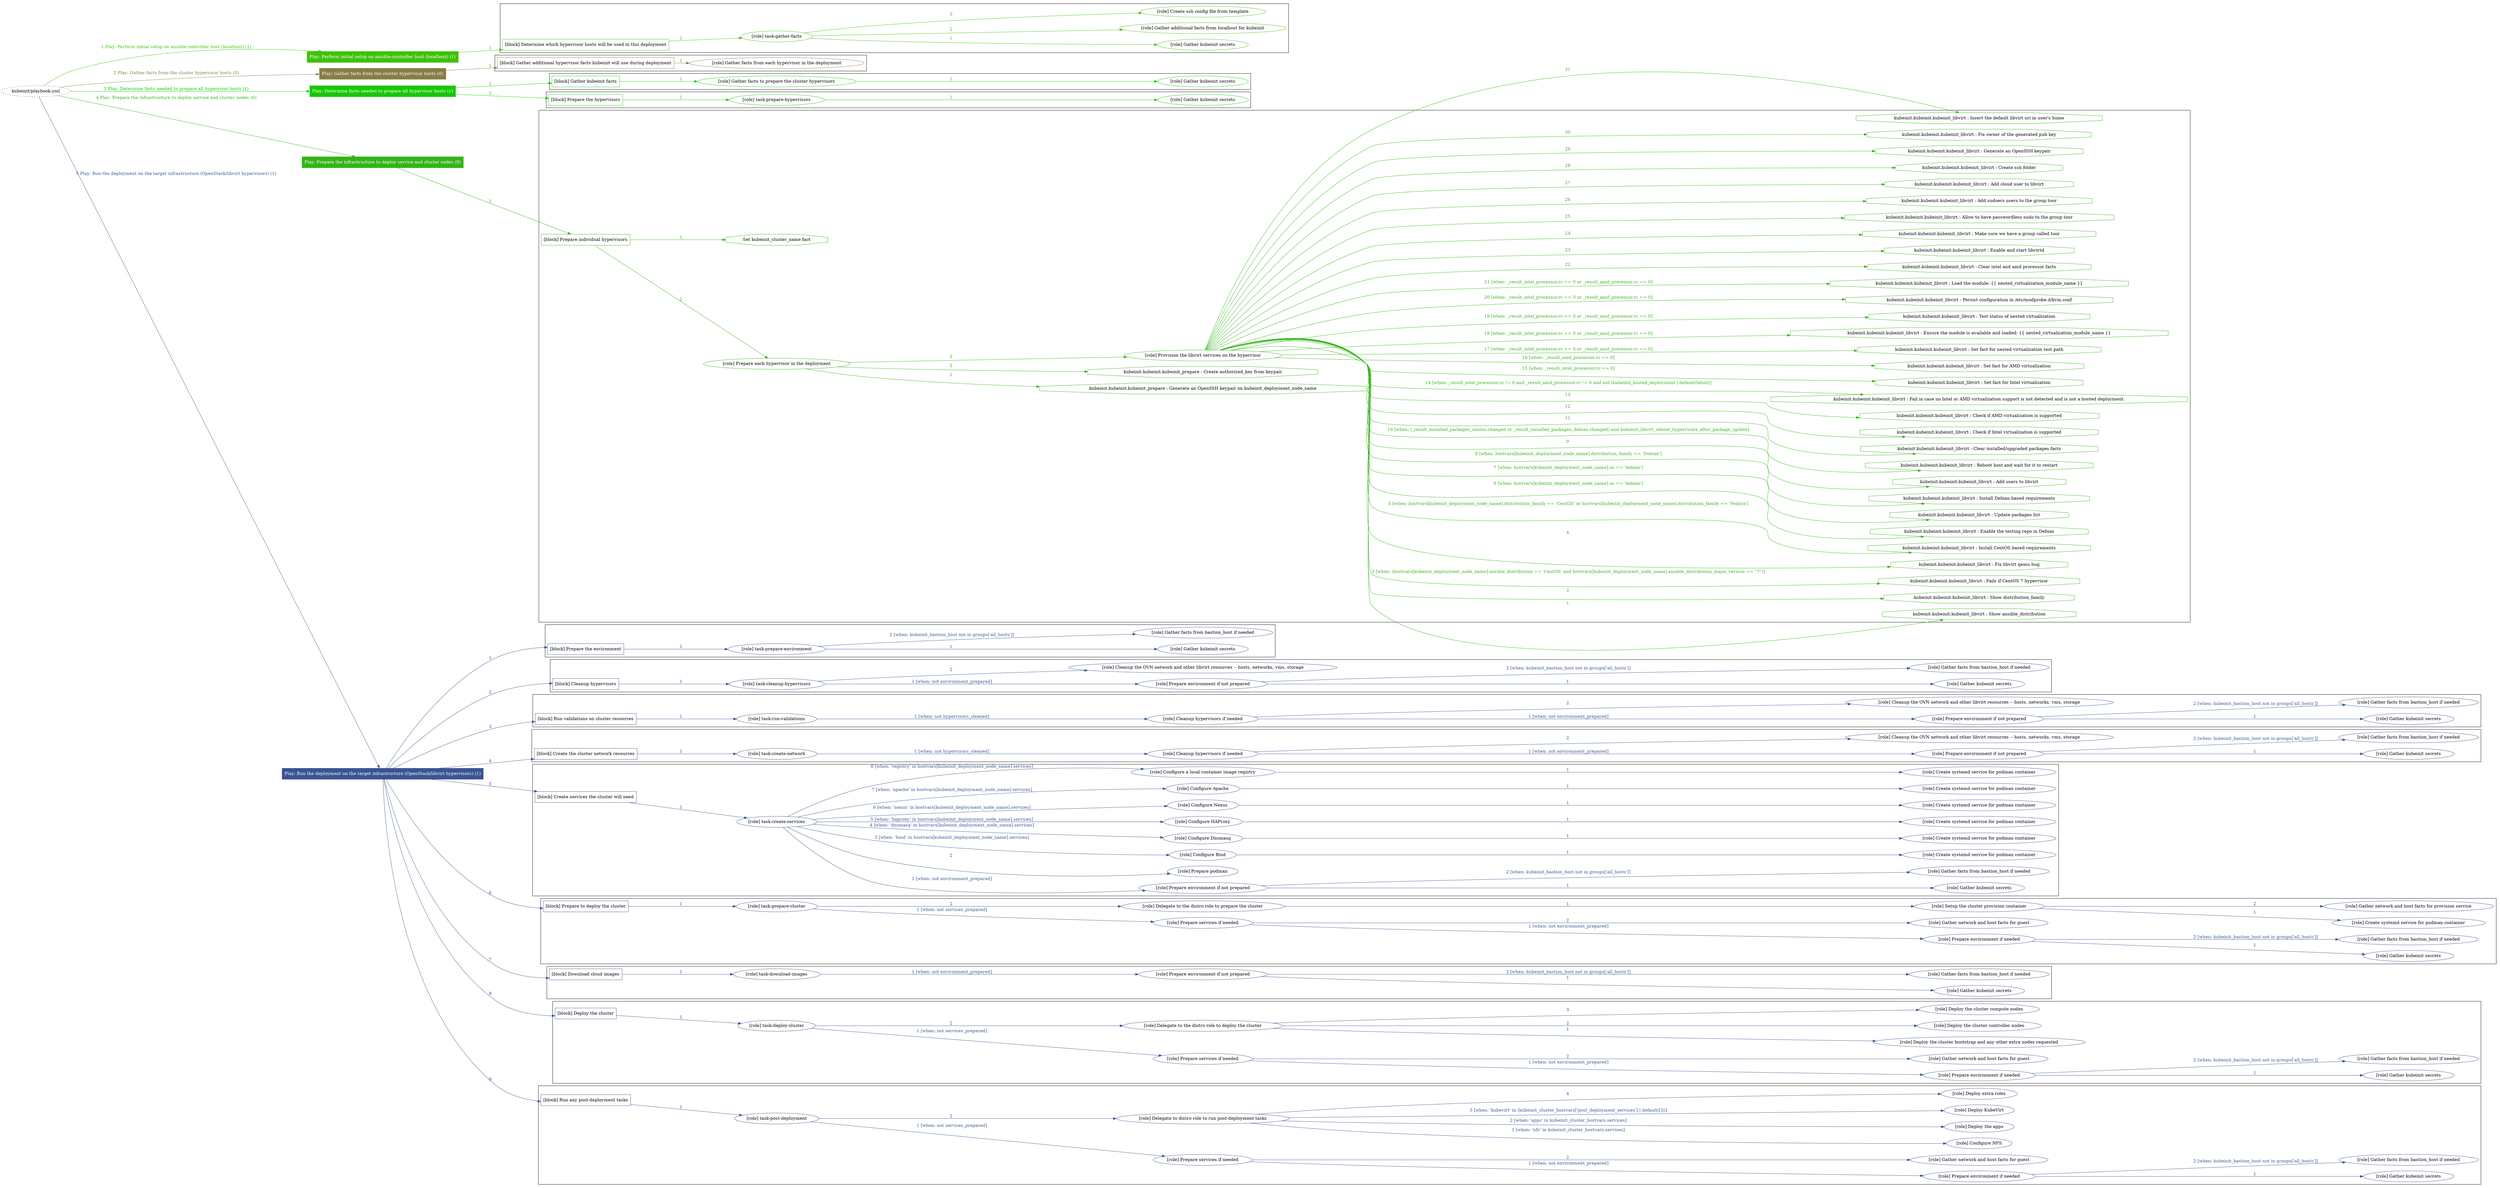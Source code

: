 digraph {
	graph [concentrate=true ordering=in rankdir=LR ratio=fill]
	edge [esep=5 sep=10]
	"kubeinit/playbook.yml" [URL="/home/runner/work/kubeinit/kubeinit/kubeinit/playbook.yml" id=playbook_3e2bcc07 style=dotted]
	"kubeinit/playbook.yml" -> play_c3a3f6b3 [label="1 Play: Perform initial setup on ansible-controller host (localhost) (1)" color="#3fc10b" fontcolor="#3fc10b" id=edge_play_c3a3f6b3 labeltooltip="1 Play: Perform initial setup on ansible-controller host (localhost) (1)" tooltip="1 Play: Perform initial setup on ansible-controller host (localhost) (1)"]
	subgraph "Play: Perform initial setup on ansible-controller host (localhost) (1)" {
		play_c3a3f6b3 [label="Play: Perform initial setup on ansible-controller host (localhost) (1)" URL="/home/runner/work/kubeinit/kubeinit/kubeinit/playbook.yml" color="#3fc10b" fontcolor="#ffffff" id=play_c3a3f6b3 shape=box style=filled tooltip=localhost]
		play_c3a3f6b3 -> block_80e42d96 [label=1 color="#3fc10b" fontcolor="#3fc10b" id=edge_block_80e42d96 labeltooltip=1 tooltip=1]
		subgraph cluster_block_80e42d96 {
			block_80e42d96 [label="[block] Determine which hypervisor hosts will be used in this deployment" URL="/home/runner/work/kubeinit/kubeinit/kubeinit/playbook.yml" color="#3fc10b" id=block_80e42d96 labeltooltip="Determine which hypervisor hosts will be used in this deployment" shape=box tooltip="Determine which hypervisor hosts will be used in this deployment"]
			block_80e42d96 -> role_7d3b7edd [label="1 " color="#3fc10b" fontcolor="#3fc10b" id=edge_role_7d3b7edd labeltooltip="1 " tooltip="1 "]
			subgraph "task-gather-facts" {
				role_7d3b7edd [label="[role] task-gather-facts" URL="/home/runner/work/kubeinit/kubeinit/kubeinit/playbook.yml" color="#3fc10b" id=role_7d3b7edd tooltip="task-gather-facts"]
				role_7d3b7edd -> role_4121a354 [label="1 " color="#3fc10b" fontcolor="#3fc10b" id=edge_role_4121a354 labeltooltip="1 " tooltip="1 "]
				subgraph "Gather kubeinit secrets" {
					role_4121a354 [label="[role] Gather kubeinit secrets" URL="/home/runner/.ansible/collections/ansible_collections/kubeinit/kubeinit/roles/kubeinit_prepare/tasks/build_hypervisors_group.yml" color="#3fc10b" id=role_4121a354 tooltip="Gather kubeinit secrets"]
				}
				role_7d3b7edd -> role_ee8de74e [label="2 " color="#3fc10b" fontcolor="#3fc10b" id=edge_role_ee8de74e labeltooltip="2 " tooltip="2 "]
				subgraph "Gather additional facts from localhost for kubeinit" {
					role_ee8de74e [label="[role] Gather additional facts from localhost for kubeinit" URL="/home/runner/.ansible/collections/ansible_collections/kubeinit/kubeinit/roles/kubeinit_prepare/tasks/build_hypervisors_group.yml" color="#3fc10b" id=role_ee8de74e tooltip="Gather additional facts from localhost for kubeinit"]
				}
				role_7d3b7edd -> role_7722921c [label="3 " color="#3fc10b" fontcolor="#3fc10b" id=edge_role_7722921c labeltooltip="3 " tooltip="3 "]
				subgraph "Create ssh config file from template" {
					role_7722921c [label="[role] Create ssh config file from template" URL="/home/runner/.ansible/collections/ansible_collections/kubeinit/kubeinit/roles/kubeinit_prepare/tasks/build_hypervisors_group.yml" color="#3fc10b" id=role_7722921c tooltip="Create ssh config file from template"]
				}
			}
		}
	}
	"kubeinit/playbook.yml" -> play_b40d03c0 [label="2 Play: Gather facts from the cluster hypervisor hosts (0)" color="#887d44" fontcolor="#887d44" id=edge_play_b40d03c0 labeltooltip="2 Play: Gather facts from the cluster hypervisor hosts (0)" tooltip="2 Play: Gather facts from the cluster hypervisor hosts (0)"]
	subgraph "Play: Gather facts from the cluster hypervisor hosts (0)" {
		play_b40d03c0 [label="Play: Gather facts from the cluster hypervisor hosts (0)" URL="/home/runner/work/kubeinit/kubeinit/kubeinit/playbook.yml" color="#887d44" fontcolor="#ffffff" id=play_b40d03c0 shape=box style=filled tooltip="Play: Gather facts from the cluster hypervisor hosts (0)"]
		play_b40d03c0 -> block_a05f898f [label=1 color="#887d44" fontcolor="#887d44" id=edge_block_a05f898f labeltooltip=1 tooltip=1]
		subgraph cluster_block_a05f898f {
			block_a05f898f [label="[block] Gather additional hypervisor facts kubeinit will use during deployment" URL="/home/runner/work/kubeinit/kubeinit/kubeinit/playbook.yml" color="#887d44" id=block_a05f898f labeltooltip="Gather additional hypervisor facts kubeinit will use during deployment" shape=box tooltip="Gather additional hypervisor facts kubeinit will use during deployment"]
			block_a05f898f -> role_776a8756 [label="1 " color="#887d44" fontcolor="#887d44" id=edge_role_776a8756 labeltooltip="1 " tooltip="1 "]
			subgraph "Gather facts from each hypervisor in the deployment" {
				role_776a8756 [label="[role] Gather facts from each hypervisor in the deployment" URL="/home/runner/work/kubeinit/kubeinit/kubeinit/playbook.yml" color="#887d44" id=role_776a8756 tooltip="Gather facts from each hypervisor in the deployment"]
			}
		}
	}
	"kubeinit/playbook.yml" -> play_dd39e7e5 [label="3 Play: Determine facts needed to prepare all hypervisor hosts (1)" color="#17c705" fontcolor="#17c705" id=edge_play_dd39e7e5 labeltooltip="3 Play: Determine facts needed to prepare all hypervisor hosts (1)" tooltip="3 Play: Determine facts needed to prepare all hypervisor hosts (1)"]
	subgraph "Play: Determine facts needed to prepare all hypervisor hosts (1)" {
		play_dd39e7e5 [label="Play: Determine facts needed to prepare all hypervisor hosts (1)" URL="/home/runner/work/kubeinit/kubeinit/kubeinit/playbook.yml" color="#17c705" fontcolor="#ffffff" id=play_dd39e7e5 shape=box style=filled tooltip=localhost]
		play_dd39e7e5 -> block_f15685fe [label=1 color="#17c705" fontcolor="#17c705" id=edge_block_f15685fe labeltooltip=1 tooltip=1]
		subgraph cluster_block_f15685fe {
			block_f15685fe [label="[block] Gather kubeinit facts" URL="/home/runner/work/kubeinit/kubeinit/kubeinit/playbook.yml" color="#17c705" id=block_f15685fe labeltooltip="Gather kubeinit facts" shape=box tooltip="Gather kubeinit facts"]
			block_f15685fe -> role_95245701 [label="1 " color="#17c705" fontcolor="#17c705" id=edge_role_95245701 labeltooltip="1 " tooltip="1 "]
			subgraph "Gather facts to prepare the cluster hypervisors" {
				role_95245701 [label="[role] Gather facts to prepare the cluster hypervisors" URL="/home/runner/work/kubeinit/kubeinit/kubeinit/playbook.yml" color="#17c705" id=role_95245701 tooltip="Gather facts to prepare the cluster hypervisors"]
				role_95245701 -> role_dbf1093f [label="1 " color="#17c705" fontcolor="#17c705" id=edge_role_dbf1093f labeltooltip="1 " tooltip="1 "]
				subgraph "Gather kubeinit secrets" {
					role_dbf1093f [label="[role] Gather kubeinit secrets" URL="/home/runner/.ansible/collections/ansible_collections/kubeinit/kubeinit/roles/kubeinit_prepare/tasks/gather_kubeinit_facts.yml" color="#17c705" id=role_dbf1093f tooltip="Gather kubeinit secrets"]
				}
			}
		}
		play_dd39e7e5 -> block_f5ebc68c [label=2 color="#17c705" fontcolor="#17c705" id=edge_block_f5ebc68c labeltooltip=2 tooltip=2]
		subgraph cluster_block_f5ebc68c {
			block_f5ebc68c [label="[block] Prepare the hypervisors" URL="/home/runner/work/kubeinit/kubeinit/kubeinit/playbook.yml" color="#17c705" id=block_f5ebc68c labeltooltip="Prepare the hypervisors" shape=box tooltip="Prepare the hypervisors"]
			block_f5ebc68c -> role_224ddbe0 [label="1 " color="#17c705" fontcolor="#17c705" id=edge_role_224ddbe0 labeltooltip="1 " tooltip="1 "]
			subgraph "task-prepare-hypervisors" {
				role_224ddbe0 [label="[role] task-prepare-hypervisors" URL="/home/runner/work/kubeinit/kubeinit/kubeinit/playbook.yml" color="#17c705" id=role_224ddbe0 tooltip="task-prepare-hypervisors"]
				role_224ddbe0 -> role_e5682f6f [label="1 " color="#17c705" fontcolor="#17c705" id=edge_role_e5682f6f labeltooltip="1 " tooltip="1 "]
				subgraph "Gather kubeinit secrets" {
					role_e5682f6f [label="[role] Gather kubeinit secrets" URL="/home/runner/.ansible/collections/ansible_collections/kubeinit/kubeinit/roles/kubeinit_prepare/tasks/gather_kubeinit_facts.yml" color="#17c705" id=role_e5682f6f tooltip="Gather kubeinit secrets"]
				}
			}
		}
	}
	"kubeinit/playbook.yml" -> play_b49f8772 [label="4 Play: Prepare the infrastructure to deploy service and cluster nodes (0)" color="#33b418" fontcolor="#33b418" id=edge_play_b49f8772 labeltooltip="4 Play: Prepare the infrastructure to deploy service and cluster nodes (0)" tooltip="4 Play: Prepare the infrastructure to deploy service and cluster nodes (0)"]
	subgraph "Play: Prepare the infrastructure to deploy service and cluster nodes (0)" {
		play_b49f8772 [label="Play: Prepare the infrastructure to deploy service and cluster nodes (0)" URL="/home/runner/work/kubeinit/kubeinit/kubeinit/playbook.yml" color="#33b418" fontcolor="#ffffff" id=play_b49f8772 shape=box style=filled tooltip="Play: Prepare the infrastructure to deploy service and cluster nodes (0)"]
		play_b49f8772 -> block_5161c739 [label=1 color="#33b418" fontcolor="#33b418" id=edge_block_5161c739 labeltooltip=1 tooltip=1]
		subgraph cluster_block_5161c739 {
			block_5161c739 [label="[block] Prepare individual hypervisors" URL="/home/runner/work/kubeinit/kubeinit/kubeinit/playbook.yml" color="#33b418" id=block_5161c739 labeltooltip="Prepare individual hypervisors" shape=box tooltip="Prepare individual hypervisors"]
			block_5161c739 -> role_b09533ea [label="2 " color="#33b418" fontcolor="#33b418" id=edge_role_b09533ea labeltooltip="2 " tooltip="2 "]
			subgraph "Prepare each hypervisor in the deployment" {
				role_b09533ea [label="[role] Prepare each hypervisor in the deployment" URL="/home/runner/work/kubeinit/kubeinit/kubeinit/playbook.yml" color="#33b418" id=role_b09533ea tooltip="Prepare each hypervisor in the deployment"]
				task_c552a7cc [label="kubeinit.kubeinit.kubeinit_prepare : Generate an OpenSSH keypair on kubeinit_deployment_node_name" URL="/home/runner/.ansible/collections/ansible_collections/kubeinit/kubeinit/roles/kubeinit_prepare/tasks/prepare_hypervisor.yml" color="#33b418" id=task_c552a7cc shape=octagon tooltip="kubeinit.kubeinit.kubeinit_prepare : Generate an OpenSSH keypair on kubeinit_deployment_node_name"]
				role_b09533ea -> task_c552a7cc [label="1 " color="#33b418" fontcolor="#33b418" id=edge_task_c552a7cc labeltooltip="1 " tooltip="1 "]
				task_c1643ca0 [label="kubeinit.kubeinit.kubeinit_prepare : Create authorized_key from keypair" URL="/home/runner/.ansible/collections/ansible_collections/kubeinit/kubeinit/roles/kubeinit_prepare/tasks/prepare_hypervisor.yml" color="#33b418" id=task_c1643ca0 shape=octagon tooltip="kubeinit.kubeinit.kubeinit_prepare : Create authorized_key from keypair"]
				role_b09533ea -> task_c1643ca0 [label="2 " color="#33b418" fontcolor="#33b418" id=edge_task_c1643ca0 labeltooltip="2 " tooltip="2 "]
				role_b09533ea -> role_4b8b5ce4 [label="3 " color="#33b418" fontcolor="#33b418" id=edge_role_4b8b5ce4 labeltooltip="3 " tooltip="3 "]
				subgraph "Provision the libvirt services on the hypervisor" {
					role_4b8b5ce4 [label="[role] Provision the libvirt services on the hypervisor" URL="/home/runner/.ansible/collections/ansible_collections/kubeinit/kubeinit/roles/kubeinit_prepare/tasks/prepare_hypervisor.yml" color="#33b418" id=role_4b8b5ce4 tooltip="Provision the libvirt services on the hypervisor"]
					task_7d5839a0 [label="kubeinit.kubeinit.kubeinit_libvirt : Show ansible_distribution" URL="/home/runner/.ansible/collections/ansible_collections/kubeinit/kubeinit/roles/kubeinit_libvirt/tasks/main.yml" color="#33b418" id=task_7d5839a0 shape=octagon tooltip="kubeinit.kubeinit.kubeinit_libvirt : Show ansible_distribution"]
					role_4b8b5ce4 -> task_7d5839a0 [label="1 " color="#33b418" fontcolor="#33b418" id=edge_task_7d5839a0 labeltooltip="1 " tooltip="1 "]
					task_f6fca735 [label="kubeinit.kubeinit.kubeinit_libvirt : Show distribution_family" URL="/home/runner/.ansible/collections/ansible_collections/kubeinit/kubeinit/roles/kubeinit_libvirt/tasks/main.yml" color="#33b418" id=task_f6fca735 shape=octagon tooltip="kubeinit.kubeinit.kubeinit_libvirt : Show distribution_family"]
					role_4b8b5ce4 -> task_f6fca735 [label="2 " color="#33b418" fontcolor="#33b418" id=edge_task_f6fca735 labeltooltip="2 " tooltip="2 "]
					task_0865f07f [label="kubeinit.kubeinit.kubeinit_libvirt : Fails if CentOS 7 hypervisor" URL="/home/runner/.ansible/collections/ansible_collections/kubeinit/kubeinit/roles/kubeinit_libvirt/tasks/main.yml" color="#33b418" id=task_0865f07f shape=octagon tooltip="kubeinit.kubeinit.kubeinit_libvirt : Fails if CentOS 7 hypervisor"]
					role_4b8b5ce4 -> task_0865f07f [label="3 [when: (hostvars[kubeinit_deployment_node_name].ansible_distribution == 'CentOS' and hostvars[kubeinit_deployment_node_name].ansible_distribution_major_version == \"7\")]" color="#33b418" fontcolor="#33b418" id=edge_task_0865f07f labeltooltip="3 [when: (hostvars[kubeinit_deployment_node_name].ansible_distribution == 'CentOS' and hostvars[kubeinit_deployment_node_name].ansible_distribution_major_version == \"7\")]" tooltip="3 [when: (hostvars[kubeinit_deployment_node_name].ansible_distribution == 'CentOS' and hostvars[kubeinit_deployment_node_name].ansible_distribution_major_version == \"7\")]"]
					task_fbcb80d1 [label="kubeinit.kubeinit.kubeinit_libvirt : Fix libvirt qemu bug" URL="/home/runner/.ansible/collections/ansible_collections/kubeinit/kubeinit/roles/kubeinit_libvirt/tasks/main.yml" color="#33b418" id=task_fbcb80d1 shape=octagon tooltip="kubeinit.kubeinit.kubeinit_libvirt : Fix libvirt qemu bug"]
					role_4b8b5ce4 -> task_fbcb80d1 [label="4 " color="#33b418" fontcolor="#33b418" id=edge_task_fbcb80d1 labeltooltip="4 " tooltip="4 "]
					task_3a3e3b2c [label="kubeinit.kubeinit.kubeinit_libvirt : Install CentOS based requirements" URL="/home/runner/.ansible/collections/ansible_collections/kubeinit/kubeinit/roles/kubeinit_libvirt/tasks/main.yml" color="#33b418" id=task_3a3e3b2c shape=octagon tooltip="kubeinit.kubeinit.kubeinit_libvirt : Install CentOS based requirements"]
					role_4b8b5ce4 -> task_3a3e3b2c [label="5 [when: hostvars[kubeinit_deployment_node_name].distribution_family == 'CentOS' or hostvars[kubeinit_deployment_node_name].distribution_family == 'Fedora']" color="#33b418" fontcolor="#33b418" id=edge_task_3a3e3b2c labeltooltip="5 [when: hostvars[kubeinit_deployment_node_name].distribution_family == 'CentOS' or hostvars[kubeinit_deployment_node_name].distribution_family == 'Fedora']" tooltip="5 [when: hostvars[kubeinit_deployment_node_name].distribution_family == 'CentOS' or hostvars[kubeinit_deployment_node_name].distribution_family == 'Fedora']"]
					task_eb75c5d6 [label="kubeinit.kubeinit.kubeinit_libvirt : Enable the testing repo in Debian" URL="/home/runner/.ansible/collections/ansible_collections/kubeinit/kubeinit/roles/kubeinit_libvirt/tasks/main.yml" color="#33b418" id=task_eb75c5d6 shape=octagon tooltip="kubeinit.kubeinit.kubeinit_libvirt : Enable the testing repo in Debian"]
					role_4b8b5ce4 -> task_eb75c5d6 [label="6 [when: hostvars[kubeinit_deployment_node_name].os == 'debian']" color="#33b418" fontcolor="#33b418" id=edge_task_eb75c5d6 labeltooltip="6 [when: hostvars[kubeinit_deployment_node_name].os == 'debian']" tooltip="6 [when: hostvars[kubeinit_deployment_node_name].os == 'debian']"]
					task_ef83c816 [label="kubeinit.kubeinit.kubeinit_libvirt : Update packages list" URL="/home/runner/.ansible/collections/ansible_collections/kubeinit/kubeinit/roles/kubeinit_libvirt/tasks/main.yml" color="#33b418" id=task_ef83c816 shape=octagon tooltip="kubeinit.kubeinit.kubeinit_libvirt : Update packages list"]
					role_4b8b5ce4 -> task_ef83c816 [label="7 [when: hostvars[kubeinit_deployment_node_name].os == 'debian']" color="#33b418" fontcolor="#33b418" id=edge_task_ef83c816 labeltooltip="7 [when: hostvars[kubeinit_deployment_node_name].os == 'debian']" tooltip="7 [when: hostvars[kubeinit_deployment_node_name].os == 'debian']"]
					task_a7476821 [label="kubeinit.kubeinit.kubeinit_libvirt : Install Debian based requirements" URL="/home/runner/.ansible/collections/ansible_collections/kubeinit/kubeinit/roles/kubeinit_libvirt/tasks/main.yml" color="#33b418" id=task_a7476821 shape=octagon tooltip="kubeinit.kubeinit.kubeinit_libvirt : Install Debian based requirements"]
					role_4b8b5ce4 -> task_a7476821 [label="8 [when: hostvars[kubeinit_deployment_node_name].distribution_family == 'Debian']" color="#33b418" fontcolor="#33b418" id=edge_task_a7476821 labeltooltip="8 [when: hostvars[kubeinit_deployment_node_name].distribution_family == 'Debian']" tooltip="8 [when: hostvars[kubeinit_deployment_node_name].distribution_family == 'Debian']"]
					task_234e4c00 [label="kubeinit.kubeinit.kubeinit_libvirt : Add users to libvirt" URL="/home/runner/.ansible/collections/ansible_collections/kubeinit/kubeinit/roles/kubeinit_libvirt/tasks/main.yml" color="#33b418" id=task_234e4c00 shape=octagon tooltip="kubeinit.kubeinit.kubeinit_libvirt : Add users to libvirt"]
					role_4b8b5ce4 -> task_234e4c00 [label="9 " color="#33b418" fontcolor="#33b418" id=edge_task_234e4c00 labeltooltip="9 " tooltip="9 "]
					task_f84a311e [label="kubeinit.kubeinit.kubeinit_libvirt : Reboot host and wait for it to restart" URL="/home/runner/.ansible/collections/ansible_collections/kubeinit/kubeinit/roles/kubeinit_libvirt/tasks/main.yml" color="#33b418" id=task_f84a311e shape=octagon tooltip="kubeinit.kubeinit.kubeinit_libvirt : Reboot host and wait for it to restart"]
					role_4b8b5ce4 -> task_f84a311e [label="10 [when: (_result_installed_packages_centos.changed or _result_installed_packages_debian.changed) and kubeinit_libvirt_reboot_hypervisors_after_package_update]" color="#33b418" fontcolor="#33b418" id=edge_task_f84a311e labeltooltip="10 [when: (_result_installed_packages_centos.changed or _result_installed_packages_debian.changed) and kubeinit_libvirt_reboot_hypervisors_after_package_update]" tooltip="10 [when: (_result_installed_packages_centos.changed or _result_installed_packages_debian.changed) and kubeinit_libvirt_reboot_hypervisors_after_package_update]"]
					task_44fb0ab3 [label="kubeinit.kubeinit.kubeinit_libvirt : Clear installed/upgraded packages facts" URL="/home/runner/.ansible/collections/ansible_collections/kubeinit/kubeinit/roles/kubeinit_libvirt/tasks/main.yml" color="#33b418" id=task_44fb0ab3 shape=octagon tooltip="kubeinit.kubeinit.kubeinit_libvirt : Clear installed/upgraded packages facts"]
					role_4b8b5ce4 -> task_44fb0ab3 [label="11 " color="#33b418" fontcolor="#33b418" id=edge_task_44fb0ab3 labeltooltip="11 " tooltip="11 "]
					task_ab1074c9 [label="kubeinit.kubeinit.kubeinit_libvirt : Check if Intel virtualization is supported" URL="/home/runner/.ansible/collections/ansible_collections/kubeinit/kubeinit/roles/kubeinit_libvirt/tasks/main.yml" color="#33b418" id=task_ab1074c9 shape=octagon tooltip="kubeinit.kubeinit.kubeinit_libvirt : Check if Intel virtualization is supported"]
					role_4b8b5ce4 -> task_ab1074c9 [label="12 " color="#33b418" fontcolor="#33b418" id=edge_task_ab1074c9 labeltooltip="12 " tooltip="12 "]
					task_69f9c2de [label="kubeinit.kubeinit.kubeinit_libvirt : Check if AMD virtualization is supported" URL="/home/runner/.ansible/collections/ansible_collections/kubeinit/kubeinit/roles/kubeinit_libvirt/tasks/main.yml" color="#33b418" id=task_69f9c2de shape=octagon tooltip="kubeinit.kubeinit.kubeinit_libvirt : Check if AMD virtualization is supported"]
					role_4b8b5ce4 -> task_69f9c2de [label="13 " color="#33b418" fontcolor="#33b418" id=edge_task_69f9c2de labeltooltip="13 " tooltip="13 "]
					task_80cff803 [label="kubeinit.kubeinit.kubeinit_libvirt : Fail in case no Intel or AMD virtualization support is not detected and is not a hosted deployment." URL="/home/runner/.ansible/collections/ansible_collections/kubeinit/kubeinit/roles/kubeinit_libvirt/tasks/main.yml" color="#33b418" id=task_80cff803 shape=octagon tooltip="kubeinit.kubeinit.kubeinit_libvirt : Fail in case no Intel or AMD virtualization support is not detected and is not a hosted deployment."]
					role_4b8b5ce4 -> task_80cff803 [label="14 [when: _result_intel_processor.rc != 0 and _result_amd_processor.rc != 0 and not (kubeinit_hosted_deployment | default(false))]" color="#33b418" fontcolor="#33b418" id=edge_task_80cff803 labeltooltip="14 [when: _result_intel_processor.rc != 0 and _result_amd_processor.rc != 0 and not (kubeinit_hosted_deployment | default(false))]" tooltip="14 [when: _result_intel_processor.rc != 0 and _result_amd_processor.rc != 0 and not (kubeinit_hosted_deployment | default(false))]"]
					task_e12cadcc [label="kubeinit.kubeinit.kubeinit_libvirt : Set fact for Intel virtualization" URL="/home/runner/.ansible/collections/ansible_collections/kubeinit/kubeinit/roles/kubeinit_libvirt/tasks/main.yml" color="#33b418" id=task_e12cadcc shape=octagon tooltip="kubeinit.kubeinit.kubeinit_libvirt : Set fact for Intel virtualization"]
					role_4b8b5ce4 -> task_e12cadcc [label="15 [when: _result_intel_processor.rc == 0]" color="#33b418" fontcolor="#33b418" id=edge_task_e12cadcc labeltooltip="15 [when: _result_intel_processor.rc == 0]" tooltip="15 [when: _result_intel_processor.rc == 0]"]
					task_4eb40921 [label="kubeinit.kubeinit.kubeinit_libvirt : Set fact for AMD virtualization" URL="/home/runner/.ansible/collections/ansible_collections/kubeinit/kubeinit/roles/kubeinit_libvirt/tasks/main.yml" color="#33b418" id=task_4eb40921 shape=octagon tooltip="kubeinit.kubeinit.kubeinit_libvirt : Set fact for AMD virtualization"]
					role_4b8b5ce4 -> task_4eb40921 [label="16 [when: _result_amd_processor.rc == 0]" color="#33b418" fontcolor="#33b418" id=edge_task_4eb40921 labeltooltip="16 [when: _result_amd_processor.rc == 0]" tooltip="16 [when: _result_amd_processor.rc == 0]"]
					task_db339c1f [label="kubeinit.kubeinit.kubeinit_libvirt : Set fact for nested virtualization test path" URL="/home/runner/.ansible/collections/ansible_collections/kubeinit/kubeinit/roles/kubeinit_libvirt/tasks/main.yml" color="#33b418" id=task_db339c1f shape=octagon tooltip="kubeinit.kubeinit.kubeinit_libvirt : Set fact for nested virtualization test path"]
					role_4b8b5ce4 -> task_db339c1f [label="17 [when: _result_intel_processor.rc == 0 or _result_amd_processor.rc == 0]" color="#33b418" fontcolor="#33b418" id=edge_task_db339c1f labeltooltip="17 [when: _result_intel_processor.rc == 0 or _result_amd_processor.rc == 0]" tooltip="17 [when: _result_intel_processor.rc == 0 or _result_amd_processor.rc == 0]"]
					task_c320a2b2 [label="kubeinit.kubeinit.kubeinit_libvirt : Ensure the module is available and loaded: {{ nested_virtualization_module_name }}" URL="/home/runner/.ansible/collections/ansible_collections/kubeinit/kubeinit/roles/kubeinit_libvirt/tasks/main.yml" color="#33b418" id=task_c320a2b2 shape=octagon tooltip="kubeinit.kubeinit.kubeinit_libvirt : Ensure the module is available and loaded: {{ nested_virtualization_module_name }}"]
					role_4b8b5ce4 -> task_c320a2b2 [label="18 [when: _result_intel_processor.rc == 0 or _result_amd_processor.rc == 0]" color="#33b418" fontcolor="#33b418" id=edge_task_c320a2b2 labeltooltip="18 [when: _result_intel_processor.rc == 0 or _result_amd_processor.rc == 0]" tooltip="18 [when: _result_intel_processor.rc == 0 or _result_amd_processor.rc == 0]"]
					task_844d5433 [label="kubeinit.kubeinit.kubeinit_libvirt : Test status of nested virtualization" URL="/home/runner/.ansible/collections/ansible_collections/kubeinit/kubeinit/roles/kubeinit_libvirt/tasks/main.yml" color="#33b418" id=task_844d5433 shape=octagon tooltip="kubeinit.kubeinit.kubeinit_libvirt : Test status of nested virtualization"]
					role_4b8b5ce4 -> task_844d5433 [label="19 [when: _result_intel_processor.rc == 0 or _result_amd_processor.rc == 0]" color="#33b418" fontcolor="#33b418" id=edge_task_844d5433 labeltooltip="19 [when: _result_intel_processor.rc == 0 or _result_amd_processor.rc == 0]" tooltip="19 [when: _result_intel_processor.rc == 0 or _result_amd_processor.rc == 0]"]
					task_b4e64ec5 [label="kubeinit.kubeinit.kubeinit_libvirt : Persist configuration in /etc/modprobe.d/kvm.conf" URL="/home/runner/.ansible/collections/ansible_collections/kubeinit/kubeinit/roles/kubeinit_libvirt/tasks/main.yml" color="#33b418" id=task_b4e64ec5 shape=octagon tooltip="kubeinit.kubeinit.kubeinit_libvirt : Persist configuration in /etc/modprobe.d/kvm.conf"]
					role_4b8b5ce4 -> task_b4e64ec5 [label="20 [when: _result_intel_processor.rc == 0 or _result_amd_processor.rc == 0]" color="#33b418" fontcolor="#33b418" id=edge_task_b4e64ec5 labeltooltip="20 [when: _result_intel_processor.rc == 0 or _result_amd_processor.rc == 0]" tooltip="20 [when: _result_intel_processor.rc == 0 or _result_amd_processor.rc == 0]"]
					task_6e6fcc05 [label="kubeinit.kubeinit.kubeinit_libvirt : Load the module: {{ nested_virtualization_module_name }}" URL="/home/runner/.ansible/collections/ansible_collections/kubeinit/kubeinit/roles/kubeinit_libvirt/tasks/main.yml" color="#33b418" id=task_6e6fcc05 shape=octagon tooltip="kubeinit.kubeinit.kubeinit_libvirt : Load the module: {{ nested_virtualization_module_name }}"]
					role_4b8b5ce4 -> task_6e6fcc05 [label="21 [when: _result_intel_processor.rc == 0 or _result_amd_processor.rc == 0]" color="#33b418" fontcolor="#33b418" id=edge_task_6e6fcc05 labeltooltip="21 [when: _result_intel_processor.rc == 0 or _result_amd_processor.rc == 0]" tooltip="21 [when: _result_intel_processor.rc == 0 or _result_amd_processor.rc == 0]"]
					task_4484b54c [label="kubeinit.kubeinit.kubeinit_libvirt : Clear intel and amd processor facts" URL="/home/runner/.ansible/collections/ansible_collections/kubeinit/kubeinit/roles/kubeinit_libvirt/tasks/main.yml" color="#33b418" id=task_4484b54c shape=octagon tooltip="kubeinit.kubeinit.kubeinit_libvirt : Clear intel and amd processor facts"]
					role_4b8b5ce4 -> task_4484b54c [label="22 " color="#33b418" fontcolor="#33b418" id=edge_task_4484b54c labeltooltip="22 " tooltip="22 "]
					task_53c6856a [label="kubeinit.kubeinit.kubeinit_libvirt : Enable and start libvirtd" URL="/home/runner/.ansible/collections/ansible_collections/kubeinit/kubeinit/roles/kubeinit_libvirt/tasks/main.yml" color="#33b418" id=task_53c6856a shape=octagon tooltip="kubeinit.kubeinit.kubeinit_libvirt : Enable and start libvirtd"]
					role_4b8b5ce4 -> task_53c6856a [label="23 " color="#33b418" fontcolor="#33b418" id=edge_task_53c6856a labeltooltip="23 " tooltip="23 "]
					task_c753f611 [label="kubeinit.kubeinit.kubeinit_libvirt : Make sure we have a group called toor" URL="/home/runner/.ansible/collections/ansible_collections/kubeinit/kubeinit/roles/kubeinit_libvirt/tasks/60_create_cloud_user.yml" color="#33b418" id=task_c753f611 shape=octagon tooltip="kubeinit.kubeinit.kubeinit_libvirt : Make sure we have a group called toor"]
					role_4b8b5ce4 -> task_c753f611 [label="24 " color="#33b418" fontcolor="#33b418" id=edge_task_c753f611 labeltooltip="24 " tooltip="24 "]
					task_01016be4 [label="kubeinit.kubeinit.kubeinit_libvirt : Allow to have passwordless sudo to the group toor" URL="/home/runner/.ansible/collections/ansible_collections/kubeinit/kubeinit/roles/kubeinit_libvirt/tasks/60_create_cloud_user.yml" color="#33b418" id=task_01016be4 shape=octagon tooltip="kubeinit.kubeinit.kubeinit_libvirt : Allow to have passwordless sudo to the group toor"]
					role_4b8b5ce4 -> task_01016be4 [label="25 " color="#33b418" fontcolor="#33b418" id=edge_task_01016be4 labeltooltip="25 " tooltip="25 "]
					task_4bf7a72c [label="kubeinit.kubeinit.kubeinit_libvirt : Add sudoers users to the group toor" URL="/home/runner/.ansible/collections/ansible_collections/kubeinit/kubeinit/roles/kubeinit_libvirt/tasks/60_create_cloud_user.yml" color="#33b418" id=task_4bf7a72c shape=octagon tooltip="kubeinit.kubeinit.kubeinit_libvirt : Add sudoers users to the group toor"]
					role_4b8b5ce4 -> task_4bf7a72c [label="26 " color="#33b418" fontcolor="#33b418" id=edge_task_4bf7a72c labeltooltip="26 " tooltip="26 "]
					task_a4dfe7e7 [label="kubeinit.kubeinit.kubeinit_libvirt : Add cloud user to libvirt" URL="/home/runner/.ansible/collections/ansible_collections/kubeinit/kubeinit/roles/kubeinit_libvirt/tasks/60_create_cloud_user.yml" color="#33b418" id=task_a4dfe7e7 shape=octagon tooltip="kubeinit.kubeinit.kubeinit_libvirt : Add cloud user to libvirt"]
					role_4b8b5ce4 -> task_a4dfe7e7 [label="27 " color="#33b418" fontcolor="#33b418" id=edge_task_a4dfe7e7 labeltooltip="27 " tooltip="27 "]
					task_c63f6b39 [label="kubeinit.kubeinit.kubeinit_libvirt : Create ssh folder" URL="/home/runner/.ansible/collections/ansible_collections/kubeinit/kubeinit/roles/kubeinit_libvirt/tasks/60_create_cloud_user.yml" color="#33b418" id=task_c63f6b39 shape=octagon tooltip="kubeinit.kubeinit.kubeinit_libvirt : Create ssh folder"]
					role_4b8b5ce4 -> task_c63f6b39 [label="28 " color="#33b418" fontcolor="#33b418" id=edge_task_c63f6b39 labeltooltip="28 " tooltip="28 "]
					task_22f19192 [label="kubeinit.kubeinit.kubeinit_libvirt : Generate an OpenSSH keypair" URL="/home/runner/.ansible/collections/ansible_collections/kubeinit/kubeinit/roles/kubeinit_libvirt/tasks/60_create_cloud_user.yml" color="#33b418" id=task_22f19192 shape=octagon tooltip="kubeinit.kubeinit.kubeinit_libvirt : Generate an OpenSSH keypair"]
					role_4b8b5ce4 -> task_22f19192 [label="29 " color="#33b418" fontcolor="#33b418" id=edge_task_22f19192 labeltooltip="29 " tooltip="29 "]
					task_59caa0d5 [label="kubeinit.kubeinit.kubeinit_libvirt : Fix owner of the generated pub key" URL="/home/runner/.ansible/collections/ansible_collections/kubeinit/kubeinit/roles/kubeinit_libvirt/tasks/60_create_cloud_user.yml" color="#33b418" id=task_59caa0d5 shape=octagon tooltip="kubeinit.kubeinit.kubeinit_libvirt : Fix owner of the generated pub key"]
					role_4b8b5ce4 -> task_59caa0d5 [label="30 " color="#33b418" fontcolor="#33b418" id=edge_task_59caa0d5 labeltooltip="30 " tooltip="30 "]
					task_e58b0cef [label="kubeinit.kubeinit.kubeinit_libvirt : Insert the default libvirt uri in user's home" URL="/home/runner/.ansible/collections/ansible_collections/kubeinit/kubeinit/roles/kubeinit_libvirt/tasks/60_create_cloud_user.yml" color="#33b418" id=task_e58b0cef shape=octagon tooltip="kubeinit.kubeinit.kubeinit_libvirt : Insert the default libvirt uri in user's home"]
					role_4b8b5ce4 -> task_e58b0cef [label="31 " color="#33b418" fontcolor="#33b418" id=edge_task_e58b0cef labeltooltip="31 " tooltip="31 "]
				}
			}
			task_be6c328a [label="Set kubeinit_cluster_name fact" URL="/home/runner/work/kubeinit/kubeinit/kubeinit/playbook.yml" color="#33b418" id=task_be6c328a shape=octagon tooltip="Set kubeinit_cluster_name fact"]
			block_5161c739 -> task_be6c328a [label="1 " color="#33b418" fontcolor="#33b418" id=edge_task_be6c328a labeltooltip="1 " tooltip="1 "]
		}
	}
	"kubeinit/playbook.yml" -> play_e6286307 [label="5 Play: Run the deployment on the target infrastructure (OpenStack/libvirt hypervisors) (1)" color="#3a5592" fontcolor="#3a5592" id=edge_play_e6286307 labeltooltip="5 Play: Run the deployment on the target infrastructure (OpenStack/libvirt hypervisors) (1)" tooltip="5 Play: Run the deployment on the target infrastructure (OpenStack/libvirt hypervisors) (1)"]
	subgraph "Play: Run the deployment on the target infrastructure (OpenStack/libvirt hypervisors) (1)" {
		play_e6286307 [label="Play: Run the deployment on the target infrastructure (OpenStack/libvirt hypervisors) (1)" URL="/home/runner/work/kubeinit/kubeinit/kubeinit/playbook.yml" color="#3a5592" fontcolor="#ffffff" id=play_e6286307 shape=box style=filled tooltip=localhost]
		play_e6286307 -> block_75fbc798 [label=1 color="#3a5592" fontcolor="#3a5592" id=edge_block_75fbc798 labeltooltip=1 tooltip=1]
		subgraph cluster_block_75fbc798 {
			block_75fbc798 [label="[block] Prepare the environment" URL="/home/runner/work/kubeinit/kubeinit/kubeinit/playbook.yml" color="#3a5592" id=block_75fbc798 labeltooltip="Prepare the environment" shape=box tooltip="Prepare the environment"]
			block_75fbc798 -> role_02898b5b [label="1 " color="#3a5592" fontcolor="#3a5592" id=edge_role_02898b5b labeltooltip="1 " tooltip="1 "]
			subgraph "task-prepare-environment" {
				role_02898b5b [label="[role] task-prepare-environment" URL="/home/runner/work/kubeinit/kubeinit/kubeinit/playbook.yml" color="#3a5592" id=role_02898b5b tooltip="task-prepare-environment"]
				role_02898b5b -> role_abb40716 [label="1 " color="#3a5592" fontcolor="#3a5592" id=edge_role_abb40716 labeltooltip="1 " tooltip="1 "]
				subgraph "Gather kubeinit secrets" {
					role_abb40716 [label="[role] Gather kubeinit secrets" URL="/home/runner/.ansible/collections/ansible_collections/kubeinit/kubeinit/roles/kubeinit_prepare/tasks/gather_kubeinit_facts.yml" color="#3a5592" id=role_abb40716 tooltip="Gather kubeinit secrets"]
				}
				role_02898b5b -> role_2fd2bba8 [label="2 [when: kubeinit_bastion_host not in groups['all_hosts']]" color="#3a5592" fontcolor="#3a5592" id=edge_role_2fd2bba8 labeltooltip="2 [when: kubeinit_bastion_host not in groups['all_hosts']]" tooltip="2 [when: kubeinit_bastion_host not in groups['all_hosts']]"]
				subgraph "Gather facts from bastion_host if needed" {
					role_2fd2bba8 [label="[role] Gather facts from bastion_host if needed" URL="/home/runner/.ansible/collections/ansible_collections/kubeinit/kubeinit/roles/kubeinit_prepare/tasks/main.yml" color="#3a5592" id=role_2fd2bba8 tooltip="Gather facts from bastion_host if needed"]
				}
			}
		}
		play_e6286307 -> block_573e8476 [label=2 color="#3a5592" fontcolor="#3a5592" id=edge_block_573e8476 labeltooltip=2 tooltip=2]
		subgraph cluster_block_573e8476 {
			block_573e8476 [label="[block] Cleanup hypervisors" URL="/home/runner/work/kubeinit/kubeinit/kubeinit/playbook.yml" color="#3a5592" id=block_573e8476 labeltooltip="Cleanup hypervisors" shape=box tooltip="Cleanup hypervisors"]
			block_573e8476 -> role_0380eb2d [label="1 " color="#3a5592" fontcolor="#3a5592" id=edge_role_0380eb2d labeltooltip="1 " tooltip="1 "]
			subgraph "task-cleanup-hypervisors" {
				role_0380eb2d [label="[role] task-cleanup-hypervisors" URL="/home/runner/work/kubeinit/kubeinit/kubeinit/playbook.yml" color="#3a5592" id=role_0380eb2d tooltip="task-cleanup-hypervisors"]
				role_0380eb2d -> role_3f0c3934 [label="1 [when: not environment_prepared]" color="#3a5592" fontcolor="#3a5592" id=edge_role_3f0c3934 labeltooltip="1 [when: not environment_prepared]" tooltip="1 [when: not environment_prepared]"]
				subgraph "Prepare environment if not prepared" {
					role_3f0c3934 [label="[role] Prepare environment if not prepared" URL="/home/runner/.ansible/collections/ansible_collections/kubeinit/kubeinit/roles/kubeinit_libvirt/tasks/cleanup_hypervisors.yml" color="#3a5592" id=role_3f0c3934 tooltip="Prepare environment if not prepared"]
					role_3f0c3934 -> role_1a16bd7a [label="1 " color="#3a5592" fontcolor="#3a5592" id=edge_role_1a16bd7a labeltooltip="1 " tooltip="1 "]
					subgraph "Gather kubeinit secrets" {
						role_1a16bd7a [label="[role] Gather kubeinit secrets" URL="/home/runner/.ansible/collections/ansible_collections/kubeinit/kubeinit/roles/kubeinit_prepare/tasks/gather_kubeinit_facts.yml" color="#3a5592" id=role_1a16bd7a tooltip="Gather kubeinit secrets"]
					}
					role_3f0c3934 -> role_fa6cb6bc [label="2 [when: kubeinit_bastion_host not in groups['all_hosts']]" color="#3a5592" fontcolor="#3a5592" id=edge_role_fa6cb6bc labeltooltip="2 [when: kubeinit_bastion_host not in groups['all_hosts']]" tooltip="2 [when: kubeinit_bastion_host not in groups['all_hosts']]"]
					subgraph "Gather facts from bastion_host if needed" {
						role_fa6cb6bc [label="[role] Gather facts from bastion_host if needed" URL="/home/runner/.ansible/collections/ansible_collections/kubeinit/kubeinit/roles/kubeinit_prepare/tasks/main.yml" color="#3a5592" id=role_fa6cb6bc tooltip="Gather facts from bastion_host if needed"]
					}
				}
				role_0380eb2d -> role_7285d3f1 [label="2 " color="#3a5592" fontcolor="#3a5592" id=edge_role_7285d3f1 labeltooltip="2 " tooltip="2 "]
				subgraph "Cleanup the OVN network and other libvirt resources -- hosts, networks, vms, storage" {
					role_7285d3f1 [label="[role] Cleanup the OVN network and other libvirt resources -- hosts, networks, vms, storage" URL="/home/runner/.ansible/collections/ansible_collections/kubeinit/kubeinit/roles/kubeinit_libvirt/tasks/cleanup_hypervisors.yml" color="#3a5592" id=role_7285d3f1 tooltip="Cleanup the OVN network and other libvirt resources -- hosts, networks, vms, storage"]
				}
			}
		}
		play_e6286307 -> block_b931e7ab [label=3 color="#3a5592" fontcolor="#3a5592" id=edge_block_b931e7ab labeltooltip=3 tooltip=3]
		subgraph cluster_block_b931e7ab {
			block_b931e7ab [label="[block] Run validations on cluster resources" URL="/home/runner/work/kubeinit/kubeinit/kubeinit/playbook.yml" color="#3a5592" id=block_b931e7ab labeltooltip="Run validations on cluster resources" shape=box tooltip="Run validations on cluster resources"]
			block_b931e7ab -> role_7cb655f7 [label="1 " color="#3a5592" fontcolor="#3a5592" id=edge_role_7cb655f7 labeltooltip="1 " tooltip="1 "]
			subgraph "task-run-validations" {
				role_7cb655f7 [label="[role] task-run-validations" URL="/home/runner/work/kubeinit/kubeinit/kubeinit/playbook.yml" color="#3a5592" id=role_7cb655f7 tooltip="task-run-validations"]
				role_7cb655f7 -> role_9d74b019 [label="1 [when: not hypervisors_cleaned]" color="#3a5592" fontcolor="#3a5592" id=edge_role_9d74b019 labeltooltip="1 [when: not hypervisors_cleaned]" tooltip="1 [when: not hypervisors_cleaned]"]
				subgraph "Cleanup hypervisors if needed" {
					role_9d74b019 [label="[role] Cleanup hypervisors if needed" URL="/home/runner/.ansible/collections/ansible_collections/kubeinit/kubeinit/roles/kubeinit_validations/tasks/main.yml" color="#3a5592" id=role_9d74b019 tooltip="Cleanup hypervisors if needed"]
					role_9d74b019 -> role_009fff97 [label="1 [when: not environment_prepared]" color="#3a5592" fontcolor="#3a5592" id=edge_role_009fff97 labeltooltip="1 [when: not environment_prepared]" tooltip="1 [when: not environment_prepared]"]
					subgraph "Prepare environment if not prepared" {
						role_009fff97 [label="[role] Prepare environment if not prepared" URL="/home/runner/.ansible/collections/ansible_collections/kubeinit/kubeinit/roles/kubeinit_libvirt/tasks/cleanup_hypervisors.yml" color="#3a5592" id=role_009fff97 tooltip="Prepare environment if not prepared"]
						role_009fff97 -> role_1cb9eca6 [label="1 " color="#3a5592" fontcolor="#3a5592" id=edge_role_1cb9eca6 labeltooltip="1 " tooltip="1 "]
						subgraph "Gather kubeinit secrets" {
							role_1cb9eca6 [label="[role] Gather kubeinit secrets" URL="/home/runner/.ansible/collections/ansible_collections/kubeinit/kubeinit/roles/kubeinit_prepare/tasks/gather_kubeinit_facts.yml" color="#3a5592" id=role_1cb9eca6 tooltip="Gather kubeinit secrets"]
						}
						role_009fff97 -> role_9c09d2e4 [label="2 [when: kubeinit_bastion_host not in groups['all_hosts']]" color="#3a5592" fontcolor="#3a5592" id=edge_role_9c09d2e4 labeltooltip="2 [when: kubeinit_bastion_host not in groups['all_hosts']]" tooltip="2 [when: kubeinit_bastion_host not in groups['all_hosts']]"]
						subgraph "Gather facts from bastion_host if needed" {
							role_9c09d2e4 [label="[role] Gather facts from bastion_host if needed" URL="/home/runner/.ansible/collections/ansible_collections/kubeinit/kubeinit/roles/kubeinit_prepare/tasks/main.yml" color="#3a5592" id=role_9c09d2e4 tooltip="Gather facts from bastion_host if needed"]
						}
					}
					role_9d74b019 -> role_191e3c8a [label="2 " color="#3a5592" fontcolor="#3a5592" id=edge_role_191e3c8a labeltooltip="2 " tooltip="2 "]
					subgraph "Cleanup the OVN network and other libvirt resources -- hosts, networks, vms, storage" {
						role_191e3c8a [label="[role] Cleanup the OVN network and other libvirt resources -- hosts, networks, vms, storage" URL="/home/runner/.ansible/collections/ansible_collections/kubeinit/kubeinit/roles/kubeinit_libvirt/tasks/cleanup_hypervisors.yml" color="#3a5592" id=role_191e3c8a tooltip="Cleanup the OVN network and other libvirt resources -- hosts, networks, vms, storage"]
					}
				}
			}
		}
		play_e6286307 -> block_64a4c237 [label=4 color="#3a5592" fontcolor="#3a5592" id=edge_block_64a4c237 labeltooltip=4 tooltip=4]
		subgraph cluster_block_64a4c237 {
			block_64a4c237 [label="[block] Create the cluster network resources" URL="/home/runner/work/kubeinit/kubeinit/kubeinit/playbook.yml" color="#3a5592" id=block_64a4c237 labeltooltip="Create the cluster network resources" shape=box tooltip="Create the cluster network resources"]
			block_64a4c237 -> role_a607c0fa [label="1 " color="#3a5592" fontcolor="#3a5592" id=edge_role_a607c0fa labeltooltip="1 " tooltip="1 "]
			subgraph "task-create-network" {
				role_a607c0fa [label="[role] task-create-network" URL="/home/runner/work/kubeinit/kubeinit/kubeinit/playbook.yml" color="#3a5592" id=role_a607c0fa tooltip="task-create-network"]
				role_a607c0fa -> role_d0c074da [label="1 [when: not hypervisors_cleaned]" color="#3a5592" fontcolor="#3a5592" id=edge_role_d0c074da labeltooltip="1 [when: not hypervisors_cleaned]" tooltip="1 [when: not hypervisors_cleaned]"]
				subgraph "Cleanup hypervisors if needed" {
					role_d0c074da [label="[role] Cleanup hypervisors if needed" URL="/home/runner/.ansible/collections/ansible_collections/kubeinit/kubeinit/roles/kubeinit_libvirt/tasks/create_network.yml" color="#3a5592" id=role_d0c074da tooltip="Cleanup hypervisors if needed"]
					role_d0c074da -> role_6ede2119 [label="1 [when: not environment_prepared]" color="#3a5592" fontcolor="#3a5592" id=edge_role_6ede2119 labeltooltip="1 [when: not environment_prepared]" tooltip="1 [when: not environment_prepared]"]
					subgraph "Prepare environment if not prepared" {
						role_6ede2119 [label="[role] Prepare environment if not prepared" URL="/home/runner/.ansible/collections/ansible_collections/kubeinit/kubeinit/roles/kubeinit_libvirt/tasks/cleanup_hypervisors.yml" color="#3a5592" id=role_6ede2119 tooltip="Prepare environment if not prepared"]
						role_6ede2119 -> role_14e200e2 [label="1 " color="#3a5592" fontcolor="#3a5592" id=edge_role_14e200e2 labeltooltip="1 " tooltip="1 "]
						subgraph "Gather kubeinit secrets" {
							role_14e200e2 [label="[role] Gather kubeinit secrets" URL="/home/runner/.ansible/collections/ansible_collections/kubeinit/kubeinit/roles/kubeinit_prepare/tasks/gather_kubeinit_facts.yml" color="#3a5592" id=role_14e200e2 tooltip="Gather kubeinit secrets"]
						}
						role_6ede2119 -> role_4a89830e [label="2 [when: kubeinit_bastion_host not in groups['all_hosts']]" color="#3a5592" fontcolor="#3a5592" id=edge_role_4a89830e labeltooltip="2 [when: kubeinit_bastion_host not in groups['all_hosts']]" tooltip="2 [when: kubeinit_bastion_host not in groups['all_hosts']]"]
						subgraph "Gather facts from bastion_host if needed" {
							role_4a89830e [label="[role] Gather facts from bastion_host if needed" URL="/home/runner/.ansible/collections/ansible_collections/kubeinit/kubeinit/roles/kubeinit_prepare/tasks/main.yml" color="#3a5592" id=role_4a89830e tooltip="Gather facts from bastion_host if needed"]
						}
					}
					role_d0c074da -> role_d9bd0756 [label="2 " color="#3a5592" fontcolor="#3a5592" id=edge_role_d9bd0756 labeltooltip="2 " tooltip="2 "]
					subgraph "Cleanup the OVN network and other libvirt resources -- hosts, networks, vms, storage" {
						role_d9bd0756 [label="[role] Cleanup the OVN network and other libvirt resources -- hosts, networks, vms, storage" URL="/home/runner/.ansible/collections/ansible_collections/kubeinit/kubeinit/roles/kubeinit_libvirt/tasks/cleanup_hypervisors.yml" color="#3a5592" id=role_d9bd0756 tooltip="Cleanup the OVN network and other libvirt resources -- hosts, networks, vms, storage"]
					}
				}
			}
		}
		play_e6286307 -> block_a3bab806 [label=5 color="#3a5592" fontcolor="#3a5592" id=edge_block_a3bab806 labeltooltip=5 tooltip=5]
		subgraph cluster_block_a3bab806 {
			block_a3bab806 [label="[block] Create services the cluster will need" URL="/home/runner/work/kubeinit/kubeinit/kubeinit/playbook.yml" color="#3a5592" id=block_a3bab806 labeltooltip="Create services the cluster will need" shape=box tooltip="Create services the cluster will need"]
			block_a3bab806 -> role_92f2193a [label="1 " color="#3a5592" fontcolor="#3a5592" id=edge_role_92f2193a labeltooltip="1 " tooltip="1 "]
			subgraph "task-create-services" {
				role_92f2193a [label="[role] task-create-services" URL="/home/runner/work/kubeinit/kubeinit/kubeinit/playbook.yml" color="#3a5592" id=role_92f2193a tooltip="task-create-services"]
				role_92f2193a -> role_53919a3f [label="1 [when: not environment_prepared]" color="#3a5592" fontcolor="#3a5592" id=edge_role_53919a3f labeltooltip="1 [when: not environment_prepared]" tooltip="1 [when: not environment_prepared]"]
				subgraph "Prepare environment if not prepared" {
					role_53919a3f [label="[role] Prepare environment if not prepared" URL="/home/runner/.ansible/collections/ansible_collections/kubeinit/kubeinit/roles/kubeinit_services/tasks/main.yml" color="#3a5592" id=role_53919a3f tooltip="Prepare environment if not prepared"]
					role_53919a3f -> role_98cbc478 [label="1 " color="#3a5592" fontcolor="#3a5592" id=edge_role_98cbc478 labeltooltip="1 " tooltip="1 "]
					subgraph "Gather kubeinit secrets" {
						role_98cbc478 [label="[role] Gather kubeinit secrets" URL="/home/runner/.ansible/collections/ansible_collections/kubeinit/kubeinit/roles/kubeinit_prepare/tasks/gather_kubeinit_facts.yml" color="#3a5592" id=role_98cbc478 tooltip="Gather kubeinit secrets"]
					}
					role_53919a3f -> role_a7c7127e [label="2 [when: kubeinit_bastion_host not in groups['all_hosts']]" color="#3a5592" fontcolor="#3a5592" id=edge_role_a7c7127e labeltooltip="2 [when: kubeinit_bastion_host not in groups['all_hosts']]" tooltip="2 [when: kubeinit_bastion_host not in groups['all_hosts']]"]
					subgraph "Gather facts from bastion_host if needed" {
						role_a7c7127e [label="[role] Gather facts from bastion_host if needed" URL="/home/runner/.ansible/collections/ansible_collections/kubeinit/kubeinit/roles/kubeinit_prepare/tasks/main.yml" color="#3a5592" id=role_a7c7127e tooltip="Gather facts from bastion_host if needed"]
					}
				}
				role_92f2193a -> role_1d65d782 [label="2 " color="#3a5592" fontcolor="#3a5592" id=edge_role_1d65d782 labeltooltip="2 " tooltip="2 "]
				subgraph "Prepare podman" {
					role_1d65d782 [label="[role] Prepare podman" URL="/home/runner/.ansible/collections/ansible_collections/kubeinit/kubeinit/roles/kubeinit_services/tasks/00_create_service_pod.yml" color="#3a5592" id=role_1d65d782 tooltip="Prepare podman"]
				}
				role_92f2193a -> role_69874e3d [label="3 [when: 'bind' in hostvars[kubeinit_deployment_node_name].services]" color="#3a5592" fontcolor="#3a5592" id=edge_role_69874e3d labeltooltip="3 [when: 'bind' in hostvars[kubeinit_deployment_node_name].services]" tooltip="3 [when: 'bind' in hostvars[kubeinit_deployment_node_name].services]"]
				subgraph "Configure Bind" {
					role_69874e3d [label="[role] Configure Bind" URL="/home/runner/.ansible/collections/ansible_collections/kubeinit/kubeinit/roles/kubeinit_services/tasks/start_services_containers.yml" color="#3a5592" id=role_69874e3d tooltip="Configure Bind"]
					role_69874e3d -> role_cd767014 [label="1 " color="#3a5592" fontcolor="#3a5592" id=edge_role_cd767014 labeltooltip="1 " tooltip="1 "]
					subgraph "Create systemd service for podman container" {
						role_cd767014 [label="[role] Create systemd service for podman container" URL="/home/runner/.ansible/collections/ansible_collections/kubeinit/kubeinit/roles/kubeinit_bind/tasks/main.yml" color="#3a5592" id=role_cd767014 tooltip="Create systemd service for podman container"]
					}
				}
				role_92f2193a -> role_0a95b711 [label="4 [when: 'dnsmasq' in hostvars[kubeinit_deployment_node_name].services]" color="#3a5592" fontcolor="#3a5592" id=edge_role_0a95b711 labeltooltip="4 [when: 'dnsmasq' in hostvars[kubeinit_deployment_node_name].services]" tooltip="4 [when: 'dnsmasq' in hostvars[kubeinit_deployment_node_name].services]"]
				subgraph "Configure Dnsmasq" {
					role_0a95b711 [label="[role] Configure Dnsmasq" URL="/home/runner/.ansible/collections/ansible_collections/kubeinit/kubeinit/roles/kubeinit_services/tasks/start_services_containers.yml" color="#3a5592" id=role_0a95b711 tooltip="Configure Dnsmasq"]
					role_0a95b711 -> role_6795f33c [label="1 " color="#3a5592" fontcolor="#3a5592" id=edge_role_6795f33c labeltooltip="1 " tooltip="1 "]
					subgraph "Create systemd service for podman container" {
						role_6795f33c [label="[role] Create systemd service for podman container" URL="/home/runner/.ansible/collections/ansible_collections/kubeinit/kubeinit/roles/kubeinit_dnsmasq/tasks/main.yml" color="#3a5592" id=role_6795f33c tooltip="Create systemd service for podman container"]
					}
				}
				role_92f2193a -> role_ed837fcf [label="5 [when: 'haproxy' in hostvars[kubeinit_deployment_node_name].services]" color="#3a5592" fontcolor="#3a5592" id=edge_role_ed837fcf labeltooltip="5 [when: 'haproxy' in hostvars[kubeinit_deployment_node_name].services]" tooltip="5 [when: 'haproxy' in hostvars[kubeinit_deployment_node_name].services]"]
				subgraph "Configure HAProxy" {
					role_ed837fcf [label="[role] Configure HAProxy" URL="/home/runner/.ansible/collections/ansible_collections/kubeinit/kubeinit/roles/kubeinit_services/tasks/start_services_containers.yml" color="#3a5592" id=role_ed837fcf tooltip="Configure HAProxy"]
					role_ed837fcf -> role_ac326783 [label="1 " color="#3a5592" fontcolor="#3a5592" id=edge_role_ac326783 labeltooltip="1 " tooltip="1 "]
					subgraph "Create systemd service for podman container" {
						role_ac326783 [label="[role] Create systemd service for podman container" URL="/home/runner/.ansible/collections/ansible_collections/kubeinit/kubeinit/roles/kubeinit_haproxy/tasks/main.yml" color="#3a5592" id=role_ac326783 tooltip="Create systemd service for podman container"]
					}
				}
				role_92f2193a -> role_afc633ac [label="6 [when: 'nexus' in hostvars[kubeinit_deployment_node_name].services]" color="#3a5592" fontcolor="#3a5592" id=edge_role_afc633ac labeltooltip="6 [when: 'nexus' in hostvars[kubeinit_deployment_node_name].services]" tooltip="6 [when: 'nexus' in hostvars[kubeinit_deployment_node_name].services]"]
				subgraph "Configure Nexus" {
					role_afc633ac [label="[role] Configure Nexus" URL="/home/runner/.ansible/collections/ansible_collections/kubeinit/kubeinit/roles/kubeinit_services/tasks/start_services_containers.yml" color="#3a5592" id=role_afc633ac tooltip="Configure Nexus"]
					role_afc633ac -> role_ed597b4d [label="1 " color="#3a5592" fontcolor="#3a5592" id=edge_role_ed597b4d labeltooltip="1 " tooltip="1 "]
					subgraph "Create systemd service for podman container" {
						role_ed597b4d [label="[role] Create systemd service for podman container" URL="/home/runner/.ansible/collections/ansible_collections/kubeinit/kubeinit/roles/kubeinit_nexus/tasks/main.yml" color="#3a5592" id=role_ed597b4d tooltip="Create systemd service for podman container"]
					}
				}
				role_92f2193a -> role_2014de66 [label="7 [when: 'apache' in hostvars[kubeinit_deployment_node_name].services]" color="#3a5592" fontcolor="#3a5592" id=edge_role_2014de66 labeltooltip="7 [when: 'apache' in hostvars[kubeinit_deployment_node_name].services]" tooltip="7 [when: 'apache' in hostvars[kubeinit_deployment_node_name].services]"]
				subgraph "Configure Apache" {
					role_2014de66 [label="[role] Configure Apache" URL="/home/runner/.ansible/collections/ansible_collections/kubeinit/kubeinit/roles/kubeinit_services/tasks/start_services_containers.yml" color="#3a5592" id=role_2014de66 tooltip="Configure Apache"]
					role_2014de66 -> role_9b1f3391 [label="1 " color="#3a5592" fontcolor="#3a5592" id=edge_role_9b1f3391 labeltooltip="1 " tooltip="1 "]
					subgraph "Create systemd service for podman container" {
						role_9b1f3391 [label="[role] Create systemd service for podman container" URL="/home/runner/.ansible/collections/ansible_collections/kubeinit/kubeinit/roles/kubeinit_apache/tasks/main.yml" color="#3a5592" id=role_9b1f3391 tooltip="Create systemd service for podman container"]
					}
				}
				role_92f2193a -> role_93bb69a5 [label="8 [when: 'registry' in hostvars[kubeinit_deployment_node_name].services]" color="#3a5592" fontcolor="#3a5592" id=edge_role_93bb69a5 labeltooltip="8 [when: 'registry' in hostvars[kubeinit_deployment_node_name].services]" tooltip="8 [when: 'registry' in hostvars[kubeinit_deployment_node_name].services]"]
				subgraph "Configure a local container image registry" {
					role_93bb69a5 [label="[role] Configure a local container image registry" URL="/home/runner/.ansible/collections/ansible_collections/kubeinit/kubeinit/roles/kubeinit_services/tasks/start_services_containers.yml" color="#3a5592" id=role_93bb69a5 tooltip="Configure a local container image registry"]
					role_93bb69a5 -> role_4fc41a88 [label="1 " color="#3a5592" fontcolor="#3a5592" id=edge_role_4fc41a88 labeltooltip="1 " tooltip="1 "]
					subgraph "Create systemd service for podman container" {
						role_4fc41a88 [label="[role] Create systemd service for podman container" URL="/home/runner/.ansible/collections/ansible_collections/kubeinit/kubeinit/roles/kubeinit_registry/tasks/main.yml" color="#3a5592" id=role_4fc41a88 tooltip="Create systemd service for podman container"]
					}
				}
			}
		}
		play_e6286307 -> block_cc85d4ca [label=6 color="#3a5592" fontcolor="#3a5592" id=edge_block_cc85d4ca labeltooltip=6 tooltip=6]
		subgraph cluster_block_cc85d4ca {
			block_cc85d4ca [label="[block] Prepare to deploy the cluster" URL="/home/runner/work/kubeinit/kubeinit/kubeinit/playbook.yml" color="#3a5592" id=block_cc85d4ca labeltooltip="Prepare to deploy the cluster" shape=box tooltip="Prepare to deploy the cluster"]
			block_cc85d4ca -> role_cd54821c [label="1 " color="#3a5592" fontcolor="#3a5592" id=edge_role_cd54821c labeltooltip="1 " tooltip="1 "]
			subgraph "task-prepare-cluster" {
				role_cd54821c [label="[role] task-prepare-cluster" URL="/home/runner/work/kubeinit/kubeinit/kubeinit/playbook.yml" color="#3a5592" id=role_cd54821c tooltip="task-prepare-cluster"]
				role_cd54821c -> role_7e89e185 [label="1 [when: not services_prepared]" color="#3a5592" fontcolor="#3a5592" id=edge_role_7e89e185 labeltooltip="1 [when: not services_prepared]" tooltip="1 [when: not services_prepared]"]
				subgraph "Prepare services if needed" {
					role_7e89e185 [label="[role] Prepare services if needed" URL="/home/runner/.ansible/collections/ansible_collections/kubeinit/kubeinit/roles/kubeinit_prepare/tasks/prepare_cluster.yml" color="#3a5592" id=role_7e89e185 tooltip="Prepare services if needed"]
					role_7e89e185 -> role_7daf35c5 [label="1 [when: not environment_prepared]" color="#3a5592" fontcolor="#3a5592" id=edge_role_7daf35c5 labeltooltip="1 [when: not environment_prepared]" tooltip="1 [when: not environment_prepared]"]
					subgraph "Prepare environment if needed" {
						role_7daf35c5 [label="[role] Prepare environment if needed" URL="/home/runner/.ansible/collections/ansible_collections/kubeinit/kubeinit/roles/kubeinit_services/tasks/prepare_services.yml" color="#3a5592" id=role_7daf35c5 tooltip="Prepare environment if needed"]
						role_7daf35c5 -> role_07ecd87b [label="1 " color="#3a5592" fontcolor="#3a5592" id=edge_role_07ecd87b labeltooltip="1 " tooltip="1 "]
						subgraph "Gather kubeinit secrets" {
							role_07ecd87b [label="[role] Gather kubeinit secrets" URL="/home/runner/.ansible/collections/ansible_collections/kubeinit/kubeinit/roles/kubeinit_prepare/tasks/gather_kubeinit_facts.yml" color="#3a5592" id=role_07ecd87b tooltip="Gather kubeinit secrets"]
						}
						role_7daf35c5 -> role_c4d12d89 [label="2 [when: kubeinit_bastion_host not in groups['all_hosts']]" color="#3a5592" fontcolor="#3a5592" id=edge_role_c4d12d89 labeltooltip="2 [when: kubeinit_bastion_host not in groups['all_hosts']]" tooltip="2 [when: kubeinit_bastion_host not in groups['all_hosts']]"]
						subgraph "Gather facts from bastion_host if needed" {
							role_c4d12d89 [label="[role] Gather facts from bastion_host if needed" URL="/home/runner/.ansible/collections/ansible_collections/kubeinit/kubeinit/roles/kubeinit_prepare/tasks/main.yml" color="#3a5592" id=role_c4d12d89 tooltip="Gather facts from bastion_host if needed"]
						}
					}
					role_7e89e185 -> role_c88d493b [label="2 " color="#3a5592" fontcolor="#3a5592" id=edge_role_c88d493b labeltooltip="2 " tooltip="2 "]
					subgraph "Gather network and host facts for guest" {
						role_c88d493b [label="[role] Gather network and host facts for guest" URL="/home/runner/.ansible/collections/ansible_collections/kubeinit/kubeinit/roles/kubeinit_services/tasks/prepare_services.yml" color="#3a5592" id=role_c88d493b tooltip="Gather network and host facts for guest"]
					}
				}
				role_cd54821c -> role_fea66ad5 [label="2 " color="#3a5592" fontcolor="#3a5592" id=edge_role_fea66ad5 labeltooltip="2 " tooltip="2 "]
				subgraph "Delegate to the distro role to prepare the cluster" {
					role_fea66ad5 [label="[role] Delegate to the distro role to prepare the cluster" URL="/home/runner/.ansible/collections/ansible_collections/kubeinit/kubeinit/roles/kubeinit_prepare/tasks/prepare_cluster.yml" color="#3a5592" id=role_fea66ad5 tooltip="Delegate to the distro role to prepare the cluster"]
					role_fea66ad5 -> role_e1898f4c [label="1 " color="#3a5592" fontcolor="#3a5592" id=edge_role_e1898f4c labeltooltip="1 " tooltip="1 "]
					subgraph "Setup the cluster provision container" {
						role_e1898f4c [label="[role] Setup the cluster provision container" URL="/home/runner/.ansible/collections/ansible_collections/kubeinit/kubeinit/roles/kubeinit_openshift/tasks/prepare_cluster.yml" color="#3a5592" id=role_e1898f4c tooltip="Setup the cluster provision container"]
						role_e1898f4c -> role_c26ded98 [label="1 " color="#3a5592" fontcolor="#3a5592" id=edge_role_c26ded98 labeltooltip="1 " tooltip="1 "]
						subgraph "Create systemd service for podman container" {
							role_c26ded98 [label="[role] Create systemd service for podman container" URL="/home/runner/.ansible/collections/ansible_collections/kubeinit/kubeinit/roles/kubeinit_services/tasks/create_provision_container.yml" color="#3a5592" id=role_c26ded98 tooltip="Create systemd service for podman container"]
						}
						role_e1898f4c -> role_f170a5e8 [label="2 " color="#3a5592" fontcolor="#3a5592" id=edge_role_f170a5e8 labeltooltip="2 " tooltip="2 "]
						subgraph "Gather network and host facts for provision service" {
							role_f170a5e8 [label="[role] Gather network and host facts for provision service" URL="/home/runner/.ansible/collections/ansible_collections/kubeinit/kubeinit/roles/kubeinit_services/tasks/create_provision_container.yml" color="#3a5592" id=role_f170a5e8 tooltip="Gather network and host facts for provision service"]
						}
					}
				}
			}
		}
		play_e6286307 -> block_dbfb5f2e [label=7 color="#3a5592" fontcolor="#3a5592" id=edge_block_dbfb5f2e labeltooltip=7 tooltip=7]
		subgraph cluster_block_dbfb5f2e {
			block_dbfb5f2e [label="[block] Download cloud images" URL="/home/runner/work/kubeinit/kubeinit/kubeinit/playbook.yml" color="#3a5592" id=block_dbfb5f2e labeltooltip="Download cloud images" shape=box tooltip="Download cloud images"]
			block_dbfb5f2e -> role_d230eab0 [label="1 " color="#3a5592" fontcolor="#3a5592" id=edge_role_d230eab0 labeltooltip="1 " tooltip="1 "]
			subgraph "task-download-images" {
				role_d230eab0 [label="[role] task-download-images" URL="/home/runner/work/kubeinit/kubeinit/kubeinit/playbook.yml" color="#3a5592" id=role_d230eab0 tooltip="task-download-images"]
				role_d230eab0 -> role_2ae28737 [label="1 [when: not environment_prepared]" color="#3a5592" fontcolor="#3a5592" id=edge_role_2ae28737 labeltooltip="1 [when: not environment_prepared]" tooltip="1 [when: not environment_prepared]"]
				subgraph "Prepare environment if not prepared" {
					role_2ae28737 [label="[role] Prepare environment if not prepared" URL="/home/runner/.ansible/collections/ansible_collections/kubeinit/kubeinit/roles/kubeinit_libvirt/tasks/download_cloud_images.yml" color="#3a5592" id=role_2ae28737 tooltip="Prepare environment if not prepared"]
					role_2ae28737 -> role_6f6f9acd [label="1 " color="#3a5592" fontcolor="#3a5592" id=edge_role_6f6f9acd labeltooltip="1 " tooltip="1 "]
					subgraph "Gather kubeinit secrets" {
						role_6f6f9acd [label="[role] Gather kubeinit secrets" URL="/home/runner/.ansible/collections/ansible_collections/kubeinit/kubeinit/roles/kubeinit_prepare/tasks/gather_kubeinit_facts.yml" color="#3a5592" id=role_6f6f9acd tooltip="Gather kubeinit secrets"]
					}
					role_2ae28737 -> role_957d36e9 [label="2 [when: kubeinit_bastion_host not in groups['all_hosts']]" color="#3a5592" fontcolor="#3a5592" id=edge_role_957d36e9 labeltooltip="2 [when: kubeinit_bastion_host not in groups['all_hosts']]" tooltip="2 [when: kubeinit_bastion_host not in groups['all_hosts']]"]
					subgraph "Gather facts from bastion_host if needed" {
						role_957d36e9 [label="[role] Gather facts from bastion_host if needed" URL="/home/runner/.ansible/collections/ansible_collections/kubeinit/kubeinit/roles/kubeinit_prepare/tasks/main.yml" color="#3a5592" id=role_957d36e9 tooltip="Gather facts from bastion_host if needed"]
					}
				}
			}
		}
		play_e6286307 -> block_42a96681 [label=8 color="#3a5592" fontcolor="#3a5592" id=edge_block_42a96681 labeltooltip=8 tooltip=8]
		subgraph cluster_block_42a96681 {
			block_42a96681 [label="[block] Deploy the cluster" URL="/home/runner/work/kubeinit/kubeinit/kubeinit/playbook.yml" color="#3a5592" id=block_42a96681 labeltooltip="Deploy the cluster" shape=box tooltip="Deploy the cluster"]
			block_42a96681 -> role_6bb1c1f9 [label="1 " color="#3a5592" fontcolor="#3a5592" id=edge_role_6bb1c1f9 labeltooltip="1 " tooltip="1 "]
			subgraph "task-deploy-cluster" {
				role_6bb1c1f9 [label="[role] task-deploy-cluster" URL="/home/runner/work/kubeinit/kubeinit/kubeinit/playbook.yml" color="#3a5592" id=role_6bb1c1f9 tooltip="task-deploy-cluster"]
				role_6bb1c1f9 -> role_285b9313 [label="1 [when: not services_prepared]" color="#3a5592" fontcolor="#3a5592" id=edge_role_285b9313 labeltooltip="1 [when: not services_prepared]" tooltip="1 [when: not services_prepared]"]
				subgraph "Prepare services if needed" {
					role_285b9313 [label="[role] Prepare services if needed" URL="/home/runner/.ansible/collections/ansible_collections/kubeinit/kubeinit/roles/kubeinit_prepare/tasks/deploy_cluster.yml" color="#3a5592" id=role_285b9313 tooltip="Prepare services if needed"]
					role_285b9313 -> role_6ed65e62 [label="1 [when: not environment_prepared]" color="#3a5592" fontcolor="#3a5592" id=edge_role_6ed65e62 labeltooltip="1 [when: not environment_prepared]" tooltip="1 [when: not environment_prepared]"]
					subgraph "Prepare environment if needed" {
						role_6ed65e62 [label="[role] Prepare environment if needed" URL="/home/runner/.ansible/collections/ansible_collections/kubeinit/kubeinit/roles/kubeinit_services/tasks/prepare_services.yml" color="#3a5592" id=role_6ed65e62 tooltip="Prepare environment if needed"]
						role_6ed65e62 -> role_9ff59311 [label="1 " color="#3a5592" fontcolor="#3a5592" id=edge_role_9ff59311 labeltooltip="1 " tooltip="1 "]
						subgraph "Gather kubeinit secrets" {
							role_9ff59311 [label="[role] Gather kubeinit secrets" URL="/home/runner/.ansible/collections/ansible_collections/kubeinit/kubeinit/roles/kubeinit_prepare/tasks/gather_kubeinit_facts.yml" color="#3a5592" id=role_9ff59311 tooltip="Gather kubeinit secrets"]
						}
						role_6ed65e62 -> role_72a51b19 [label="2 [when: kubeinit_bastion_host not in groups['all_hosts']]" color="#3a5592" fontcolor="#3a5592" id=edge_role_72a51b19 labeltooltip="2 [when: kubeinit_bastion_host not in groups['all_hosts']]" tooltip="2 [when: kubeinit_bastion_host not in groups['all_hosts']]"]
						subgraph "Gather facts from bastion_host if needed" {
							role_72a51b19 [label="[role] Gather facts from bastion_host if needed" URL="/home/runner/.ansible/collections/ansible_collections/kubeinit/kubeinit/roles/kubeinit_prepare/tasks/main.yml" color="#3a5592" id=role_72a51b19 tooltip="Gather facts from bastion_host if needed"]
						}
					}
					role_285b9313 -> role_f648f242 [label="2 " color="#3a5592" fontcolor="#3a5592" id=edge_role_f648f242 labeltooltip="2 " tooltip="2 "]
					subgraph "Gather network and host facts for guest" {
						role_f648f242 [label="[role] Gather network and host facts for guest" URL="/home/runner/.ansible/collections/ansible_collections/kubeinit/kubeinit/roles/kubeinit_services/tasks/prepare_services.yml" color="#3a5592" id=role_f648f242 tooltip="Gather network and host facts for guest"]
					}
				}
				role_6bb1c1f9 -> role_76425a7e [label="2 " color="#3a5592" fontcolor="#3a5592" id=edge_role_76425a7e labeltooltip="2 " tooltip="2 "]
				subgraph "Delegate to the distro role to deploy the cluster" {
					role_76425a7e [label="[role] Delegate to the distro role to deploy the cluster" URL="/home/runner/.ansible/collections/ansible_collections/kubeinit/kubeinit/roles/kubeinit_prepare/tasks/deploy_cluster.yml" color="#3a5592" id=role_76425a7e tooltip="Delegate to the distro role to deploy the cluster"]
					role_76425a7e -> role_aa7a1751 [label="1 " color="#3a5592" fontcolor="#3a5592" id=edge_role_aa7a1751 labeltooltip="1 " tooltip="1 "]
					subgraph "Deploy the cluster bootstrap and any other extra nodes requested" {
						role_aa7a1751 [label="[role] Deploy the cluster bootstrap and any other extra nodes requested" URL="/home/runner/.ansible/collections/ansible_collections/kubeinit/kubeinit/roles/kubeinit_openshift/tasks/main.yml" color="#3a5592" id=role_aa7a1751 tooltip="Deploy the cluster bootstrap and any other extra nodes requested"]
					}
					role_76425a7e -> role_c8d3c63d [label="2 " color="#3a5592" fontcolor="#3a5592" id=edge_role_c8d3c63d labeltooltip="2 " tooltip="2 "]
					subgraph "Deploy the cluster controller nodes" {
						role_c8d3c63d [label="[role] Deploy the cluster controller nodes" URL="/home/runner/.ansible/collections/ansible_collections/kubeinit/kubeinit/roles/kubeinit_openshift/tasks/main.yml" color="#3a5592" id=role_c8d3c63d tooltip="Deploy the cluster controller nodes"]
					}
					role_76425a7e -> role_57b98989 [label="3 " color="#3a5592" fontcolor="#3a5592" id=edge_role_57b98989 labeltooltip="3 " tooltip="3 "]
					subgraph "Deploy the cluster compute nodes" {
						role_57b98989 [label="[role] Deploy the cluster compute nodes" URL="/home/runner/.ansible/collections/ansible_collections/kubeinit/kubeinit/roles/kubeinit_openshift/tasks/main.yml" color="#3a5592" id=role_57b98989 tooltip="Deploy the cluster compute nodes"]
					}
				}
			}
		}
		play_e6286307 -> block_b4839a75 [label=9 color="#3a5592" fontcolor="#3a5592" id=edge_block_b4839a75 labeltooltip=9 tooltip=9]
		subgraph cluster_block_b4839a75 {
			block_b4839a75 [label="[block] Run any post-deployment tasks" URL="/home/runner/work/kubeinit/kubeinit/kubeinit/playbook.yml" color="#3a5592" id=block_b4839a75 labeltooltip="Run any post-deployment tasks" shape=box tooltip="Run any post-deployment tasks"]
			block_b4839a75 -> role_b4358d95 [label="1 " color="#3a5592" fontcolor="#3a5592" id=edge_role_b4358d95 labeltooltip="1 " tooltip="1 "]
			subgraph "task-post-deployment" {
				role_b4358d95 [label="[role] task-post-deployment" URL="/home/runner/work/kubeinit/kubeinit/kubeinit/playbook.yml" color="#3a5592" id=role_b4358d95 tooltip="task-post-deployment"]
				role_b4358d95 -> role_2ca60eaa [label="1 [when: not services_prepared]" color="#3a5592" fontcolor="#3a5592" id=edge_role_2ca60eaa labeltooltip="1 [when: not services_prepared]" tooltip="1 [when: not services_prepared]"]
				subgraph "Prepare services if needed" {
					role_2ca60eaa [label="[role] Prepare services if needed" URL="/home/runner/.ansible/collections/ansible_collections/kubeinit/kubeinit/roles/kubeinit_prepare/tasks/post_deployment.yml" color="#3a5592" id=role_2ca60eaa tooltip="Prepare services if needed"]
					role_2ca60eaa -> role_5f00767e [label="1 [when: not environment_prepared]" color="#3a5592" fontcolor="#3a5592" id=edge_role_5f00767e labeltooltip="1 [when: not environment_prepared]" tooltip="1 [when: not environment_prepared]"]
					subgraph "Prepare environment if needed" {
						role_5f00767e [label="[role] Prepare environment if needed" URL="/home/runner/.ansible/collections/ansible_collections/kubeinit/kubeinit/roles/kubeinit_services/tasks/prepare_services.yml" color="#3a5592" id=role_5f00767e tooltip="Prepare environment if needed"]
						role_5f00767e -> role_2493d26a [label="1 " color="#3a5592" fontcolor="#3a5592" id=edge_role_2493d26a labeltooltip="1 " tooltip="1 "]
						subgraph "Gather kubeinit secrets" {
							role_2493d26a [label="[role] Gather kubeinit secrets" URL="/home/runner/.ansible/collections/ansible_collections/kubeinit/kubeinit/roles/kubeinit_prepare/tasks/gather_kubeinit_facts.yml" color="#3a5592" id=role_2493d26a tooltip="Gather kubeinit secrets"]
						}
						role_5f00767e -> role_07c95512 [label="2 [when: kubeinit_bastion_host not in groups['all_hosts']]" color="#3a5592" fontcolor="#3a5592" id=edge_role_07c95512 labeltooltip="2 [when: kubeinit_bastion_host not in groups['all_hosts']]" tooltip="2 [when: kubeinit_bastion_host not in groups['all_hosts']]"]
						subgraph "Gather facts from bastion_host if needed" {
							role_07c95512 [label="[role] Gather facts from bastion_host if needed" URL="/home/runner/.ansible/collections/ansible_collections/kubeinit/kubeinit/roles/kubeinit_prepare/tasks/main.yml" color="#3a5592" id=role_07c95512 tooltip="Gather facts from bastion_host if needed"]
						}
					}
					role_2ca60eaa -> role_96781409 [label="2 " color="#3a5592" fontcolor="#3a5592" id=edge_role_96781409 labeltooltip="2 " tooltip="2 "]
					subgraph "Gather network and host facts for guest" {
						role_96781409 [label="[role] Gather network and host facts for guest" URL="/home/runner/.ansible/collections/ansible_collections/kubeinit/kubeinit/roles/kubeinit_services/tasks/prepare_services.yml" color="#3a5592" id=role_96781409 tooltip="Gather network and host facts for guest"]
					}
				}
				role_b4358d95 -> role_5afb30ce [label="2 " color="#3a5592" fontcolor="#3a5592" id=edge_role_5afb30ce labeltooltip="2 " tooltip="2 "]
				subgraph "Delegate to distro role to run post-deployment tasks" {
					role_5afb30ce [label="[role] Delegate to distro role to run post-deployment tasks" URL="/home/runner/.ansible/collections/ansible_collections/kubeinit/kubeinit/roles/kubeinit_prepare/tasks/post_deployment.yml" color="#3a5592" id=role_5afb30ce tooltip="Delegate to distro role to run post-deployment tasks"]
					role_5afb30ce -> role_b621f650 [label="1 [when: 'nfs' in kubeinit_cluster_hostvars.services]" color="#3a5592" fontcolor="#3a5592" id=edge_role_b621f650 labeltooltip="1 [when: 'nfs' in kubeinit_cluster_hostvars.services]" tooltip="1 [when: 'nfs' in kubeinit_cluster_hostvars.services]"]
					subgraph "Configure NFS" {
						role_b621f650 [label="[role] Configure NFS" URL="/home/runner/.ansible/collections/ansible_collections/kubeinit/kubeinit/roles/kubeinit_openshift/tasks/post_deployment_tasks.yml" color="#3a5592" id=role_b621f650 tooltip="Configure NFS"]
					}
					role_5afb30ce -> role_b34641a0 [label="2 [when: 'apps' in kubeinit_cluster_hostvars.services]" color="#3a5592" fontcolor="#3a5592" id=edge_role_b34641a0 labeltooltip="2 [when: 'apps' in kubeinit_cluster_hostvars.services]" tooltip="2 [when: 'apps' in kubeinit_cluster_hostvars.services]"]
					subgraph "Deploy the apps" {
						role_b34641a0 [label="[role] Deploy the apps" URL="/home/runner/.ansible/collections/ansible_collections/kubeinit/kubeinit/roles/kubeinit_openshift/tasks/post_deployment_tasks.yml" color="#3a5592" id=role_b34641a0 tooltip="Deploy the apps"]
					}
					role_5afb30ce -> role_4b7130d3 [label="3 [when: 'kubevirt' in (kubeinit_cluster_hostvars['post_deployment_services'] | default([]))]" color="#3a5592" fontcolor="#3a5592" id=edge_role_4b7130d3 labeltooltip="3 [when: 'kubevirt' in (kubeinit_cluster_hostvars['post_deployment_services'] | default([]))]" tooltip="3 [when: 'kubevirt' in (kubeinit_cluster_hostvars['post_deployment_services'] | default([]))]"]
					subgraph "Deploy KubeVirt" {
						role_4b7130d3 [label="[role] Deploy KubeVirt" URL="/home/runner/.ansible/collections/ansible_collections/kubeinit/kubeinit/roles/kubeinit_openshift/tasks/post_deployment_tasks.yml" color="#3a5592" id=role_4b7130d3 tooltip="Deploy KubeVirt"]
					}
					role_5afb30ce -> role_2af58eaf [label="4 " color="#3a5592" fontcolor="#3a5592" id=edge_role_2af58eaf labeltooltip="4 " tooltip="4 "]
					subgraph "Deploy extra roles" {
						role_2af58eaf [label="[role] Deploy extra roles" URL="/home/runner/.ansible/collections/ansible_collections/kubeinit/kubeinit/roles/kubeinit_openshift/tasks/post_deployment_tasks.yml" color="#3a5592" id=role_2af58eaf tooltip="Deploy extra roles"]
					}
				}
			}
		}
	}
}
